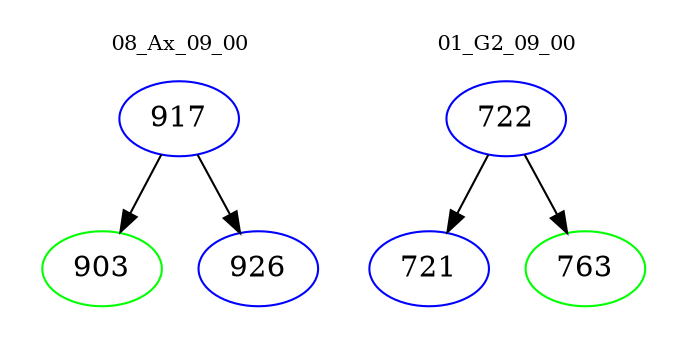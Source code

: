 digraph{
subgraph cluster_0 {
color = white
label = "08_Ax_09_00";
fontsize=10;
T0_917 [label="917", color="blue"]
T0_917 -> T0_903 [color="black"]
T0_903 [label="903", color="green"]
T0_917 -> T0_926 [color="black"]
T0_926 [label="926", color="blue"]
}
subgraph cluster_1 {
color = white
label = "01_G2_09_00";
fontsize=10;
T1_722 [label="722", color="blue"]
T1_722 -> T1_721 [color="black"]
T1_721 [label="721", color="blue"]
T1_722 -> T1_763 [color="black"]
T1_763 [label="763", color="green"]
}
}
